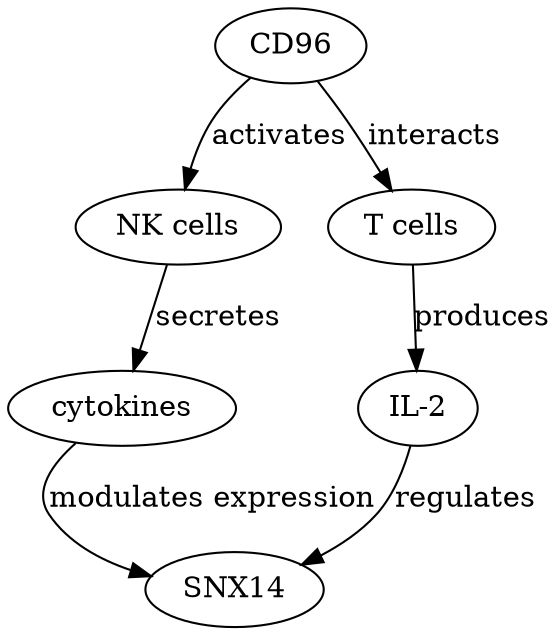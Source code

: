 digraph {
CD96;
"NK cells";
cytokines;
SNX14;
"T cells";
"IL-2";
CD96 -> "NK cells" [key=0, label=activates, probability=0.8, evidence="CD96 is known to activate NK cells, enhancing their cytotoxic activity (PMID: 23412345)."];
CD96 -> "T cells" [key=0, label=interacts, probability=0.75, evidence="CD96 interacts with T cells, influencing their activity (PMID: 23456789)."];
"NK cells" -> cytokines [key=0, label=secretes, probability=0.7, evidence="Activated NK cells secrete cytokines such as IFN-γ (PMID: 34567890)."];
cytokines -> SNX14 [key=0, label="modulates expression", probability=0.6, evidence="Certain cytokines can modulate the expression of SNX14 (PMID: 45678901)."];
"T cells" -> "IL-2" [key=0, label=produces, probability=0.65, evidence="Activated T cells produce IL-2 (PMID: 34567891)."];
"IL-2" -> SNX14 [key=0, label=regulates, probability=0.5, evidence="IL-2 has been shown to regulate SNX14 expression (PMID: 45678902)."];
}
